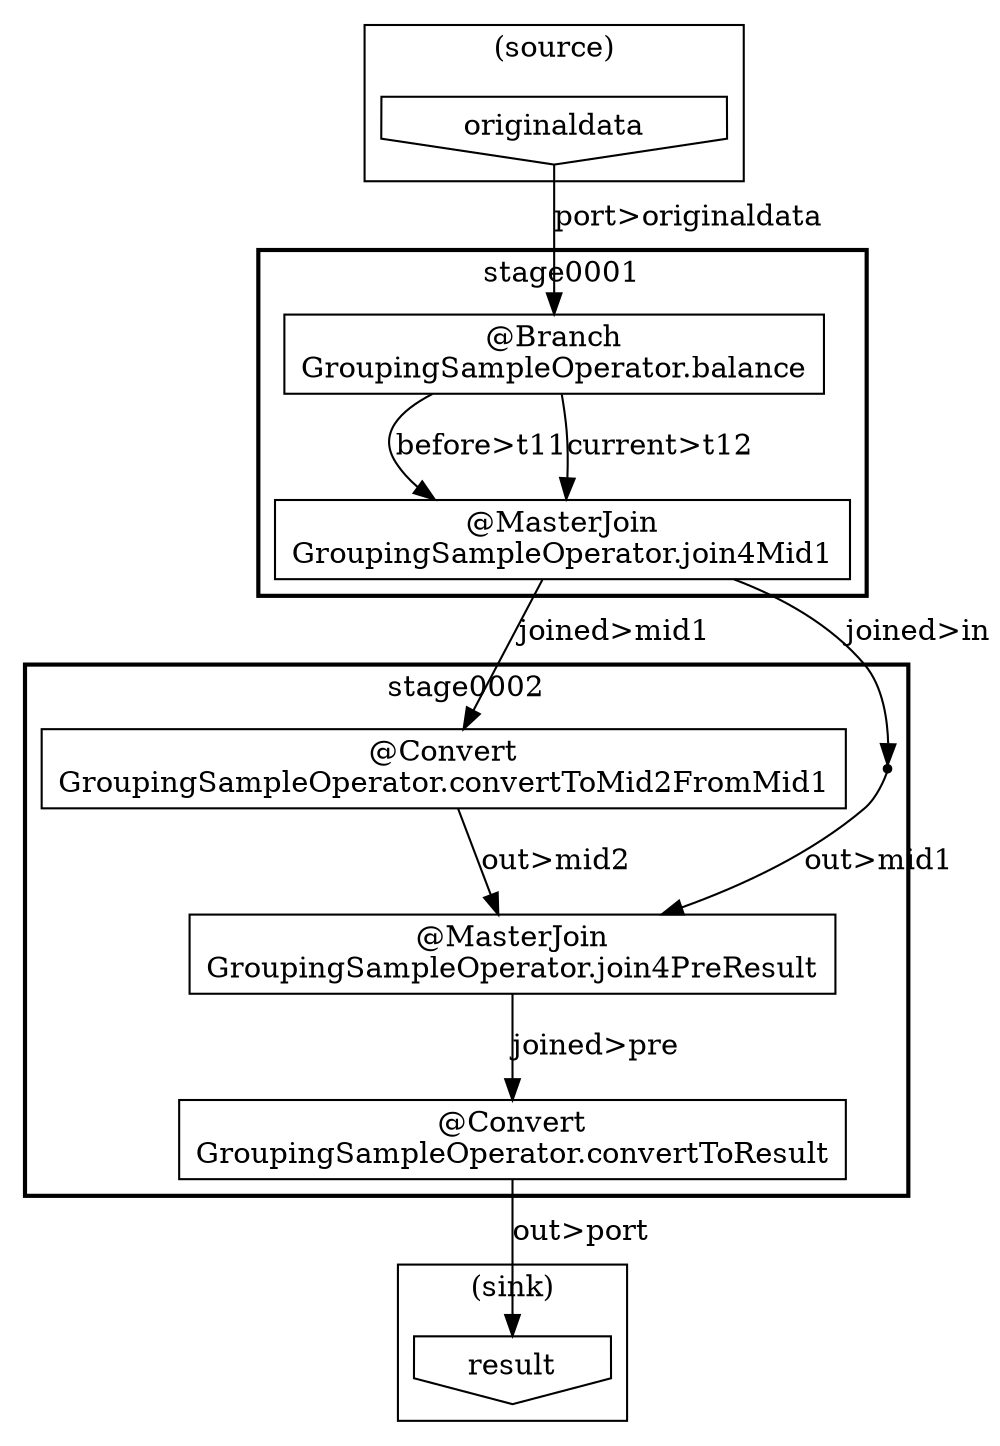 digraph {
    subgraph "cluster_80794f83-069e-475c-83d8-af06c5399fb7" {
        label = "(source)";
        "2e7832be-3afe-43c4-a52d-b250ade63cfe" [shape=invhouse, label="originaldata"];
    }
    subgraph "cluster_579bd6ef-2852-4494-8c06-ee4fd7553f3a" {
        label = "stage0001";
        style = bold;
        "404463aa-bf64-4b71-8863-56e54a6c7a88" [shape=box, label="@Branch\nGroupingSampleOperator.balance"];
        "5d3980d6-f4fc-4014-91d9-443ab3807bad" [shape=box, label="@MasterJoin\nGroupingSampleOperator.join4Mid1"];
    }
    subgraph "cluster_2badacb1-2936-48df-a972-03f53e8e159e" {
        label = "(sink)";
        "8e281569-2f91-4a22-96bd-664e9263c1a0" [shape=invhouse, label="result"];
    }
    subgraph "cluster_f3a5277b-d0ef-4aad-ac3f-97f06d97d905" {
        label = "stage0002";
        style = bold;
        "5fe7513e-1efb-416b-a22c-dddc8ab4587e" [shape=box, label="@MasterJoin\nGroupingSampleOperator.join4PreResult"];
        "55b4b265-b2c7-4bed-a9ac-8fb642542e3f" [shape=box, label="@Convert\nGroupingSampleOperator.convertToResult"];
        "09bb4df6-f89f-4b42-97a3-bbbc9cf935ec" [shape=box, label="@Convert\nGroupingSampleOperator.convertToMid2FromMid1"];
        "922cdd0e-1a6a-4d0b-b40b-53d486fb880e" [shape=point];
    }
    "2e7832be-3afe-43c4-a52d-b250ade63cfe" -> "404463aa-bf64-4b71-8863-56e54a6c7a88" [label="port>originaldata"];
    "404463aa-bf64-4b71-8863-56e54a6c7a88" -> "5d3980d6-f4fc-4014-91d9-443ab3807bad" [label="before>t11"];
    "404463aa-bf64-4b71-8863-56e54a6c7a88" -> "5d3980d6-f4fc-4014-91d9-443ab3807bad" [label="current>t12"];
    "5d3980d6-f4fc-4014-91d9-443ab3807bad" -> "922cdd0e-1a6a-4d0b-b40b-53d486fb880e" [label="joined>in"];
    "5d3980d6-f4fc-4014-91d9-443ab3807bad" -> "09bb4df6-f89f-4b42-97a3-bbbc9cf935ec" [label="joined>mid1"];
    "55b4b265-b2c7-4bed-a9ac-8fb642542e3f" -> "8e281569-2f91-4a22-96bd-664e9263c1a0" [label="out>port"];
    "5fe7513e-1efb-416b-a22c-dddc8ab4587e" -> "55b4b265-b2c7-4bed-a9ac-8fb642542e3f" [label="joined>pre"];
    "09bb4df6-f89f-4b42-97a3-bbbc9cf935ec" -> "5fe7513e-1efb-416b-a22c-dddc8ab4587e" [label="out>mid2"];
    "922cdd0e-1a6a-4d0b-b40b-53d486fb880e" -> "5fe7513e-1efb-416b-a22c-dddc8ab4587e" [label="out>mid1"];
}
